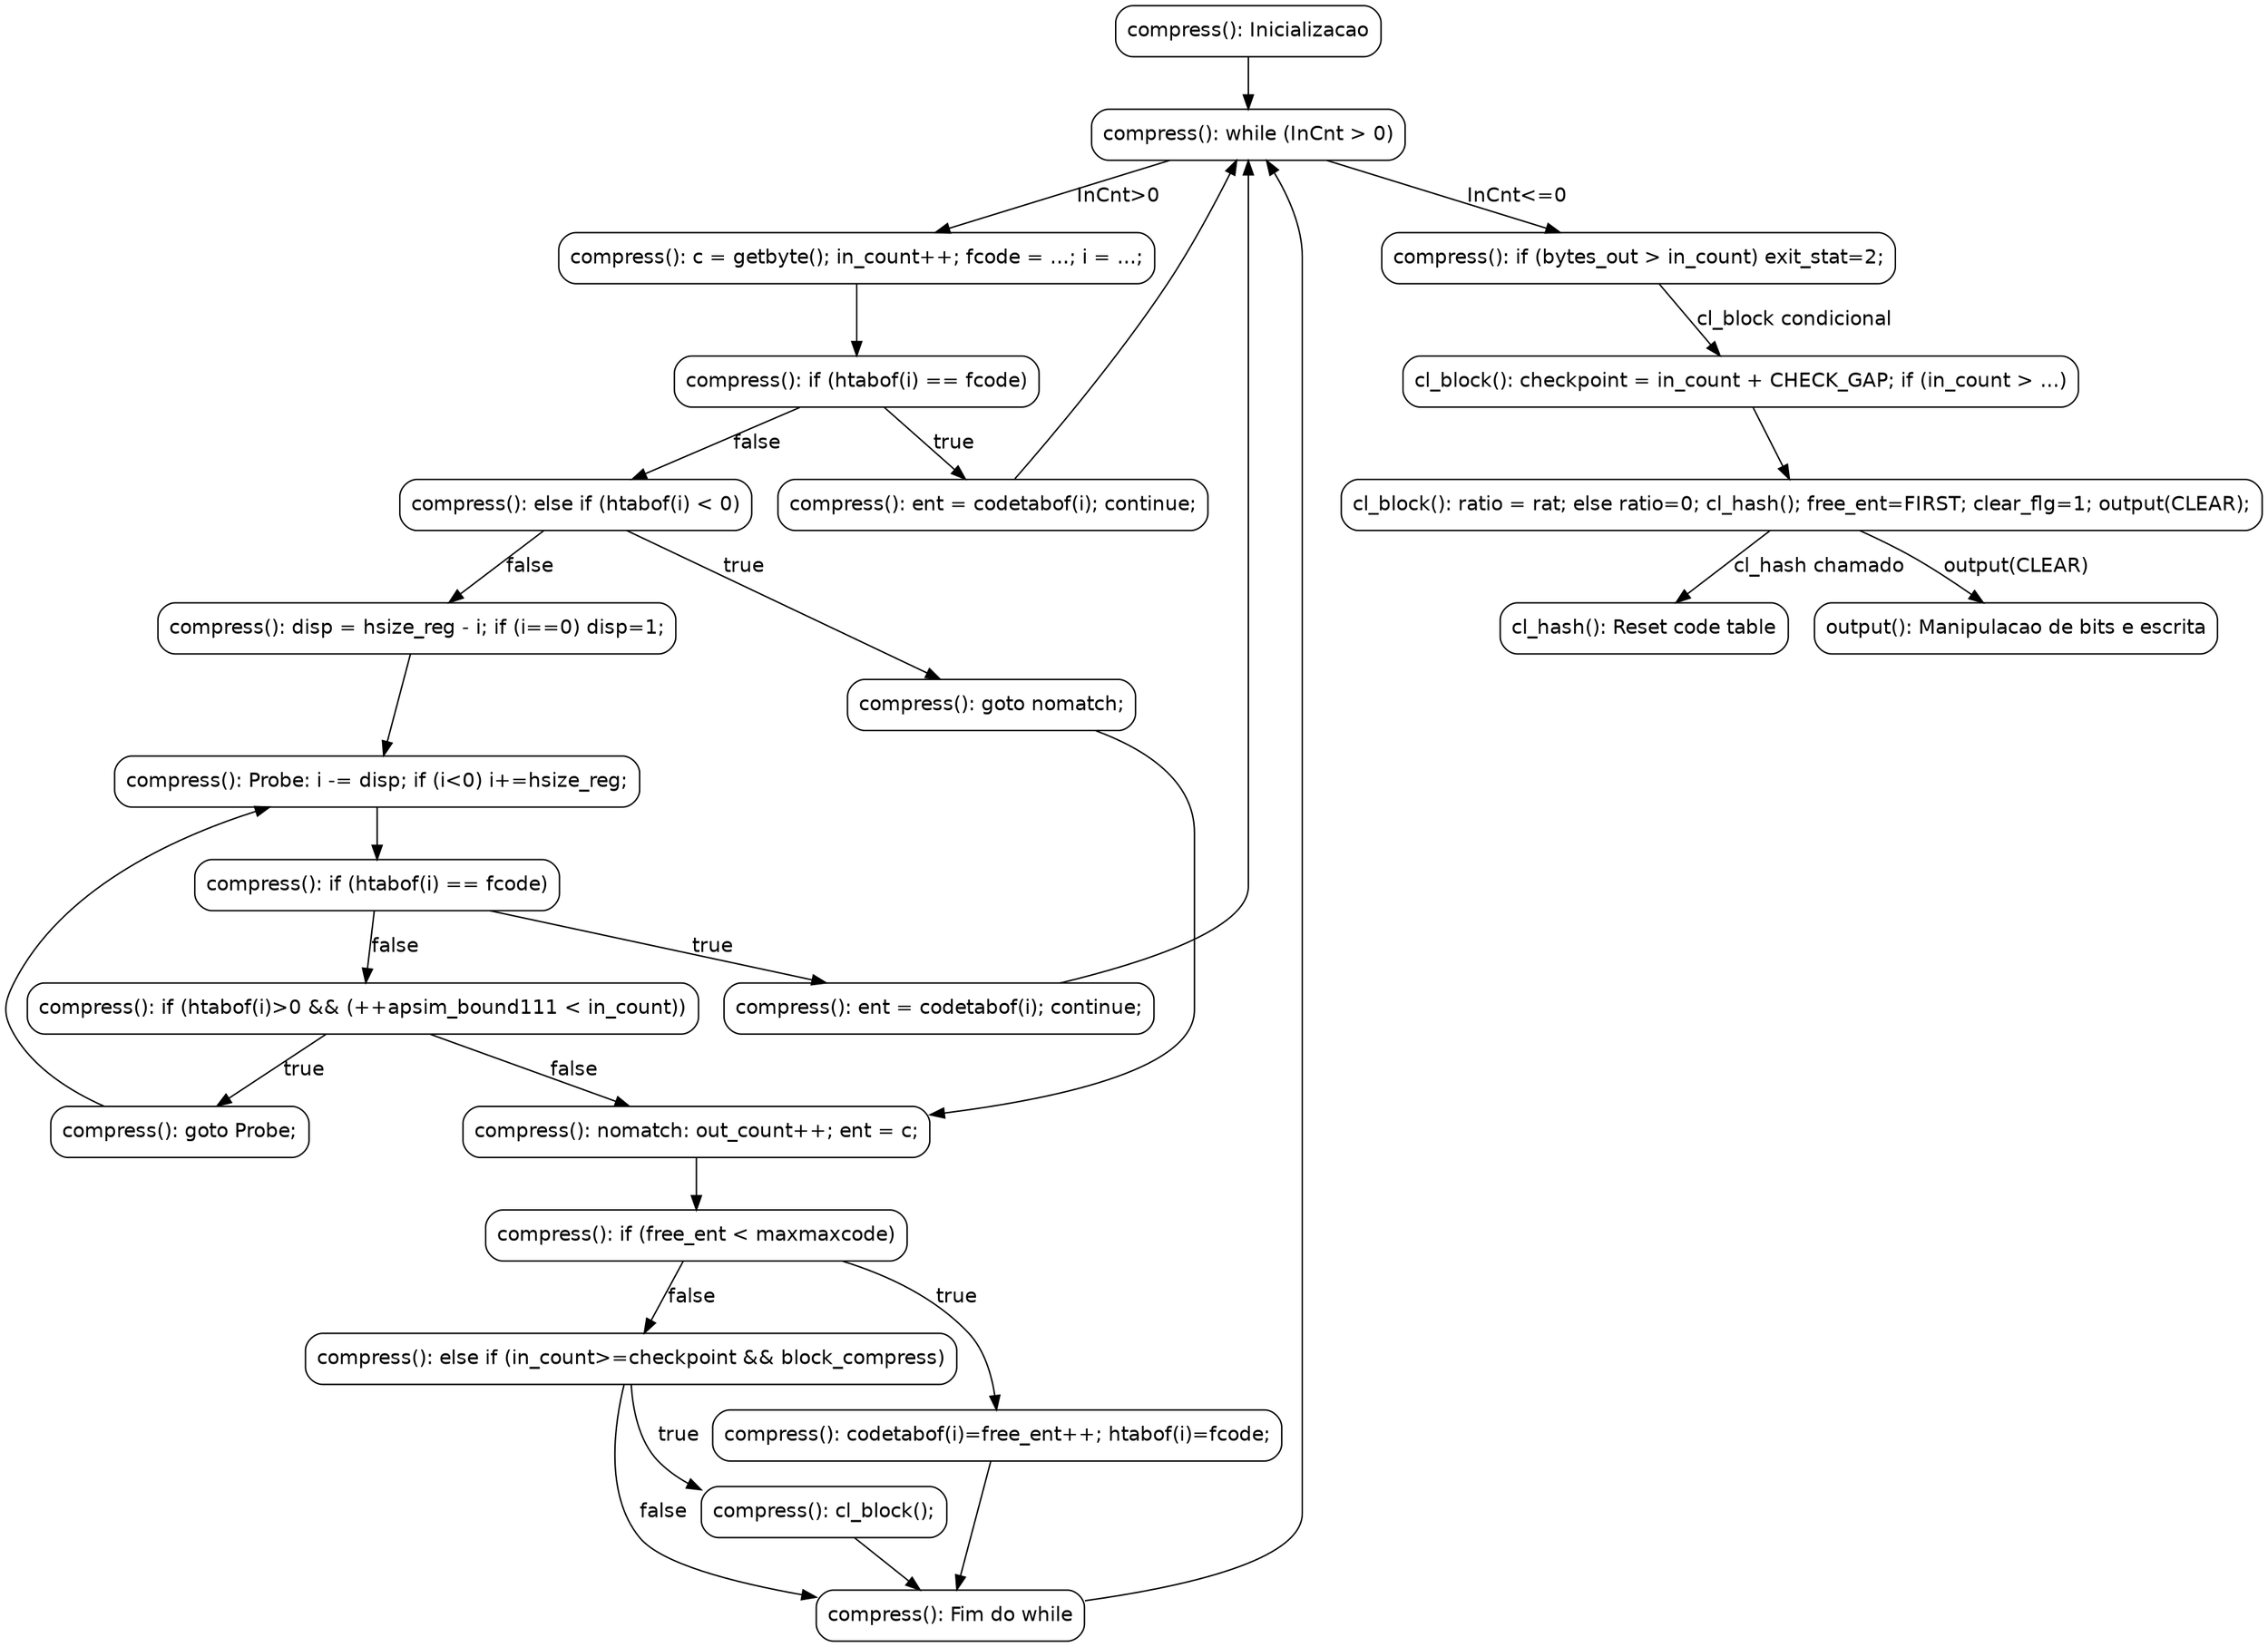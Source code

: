 digraph compress_CFG {
    node [shape=box, style=rounded, fontname="Helvetica"];
    edge [fontname="Helvetica"];

    // Nos principais
    N1 [label="compress(): Inicializacao"];
    N2 [label="compress(): while (InCnt > 0)"];
    N3 [label="compress(): c = getbyte(); in_count++; fcode = ...; i = ...;"];
    N4 [label="compress(): if (htabof(i) == fcode)"];
    N5 [label="compress(): ent = codetabof(i); continue;"];
    N6 [label="compress(): else if (htabof(i) < 0)"];
    N7 [label="compress(): goto nomatch;"];
    N8 [label="compress(): disp = hsize_reg - i; if (i==0) disp=1;"];
    N9 [label="compress(): Probe: i -= disp; if (i<0) i+=hsize_reg;"];
    N10 [label="compress(): if (htabof(i) == fcode)"];
    N11 [label="compress(): ent = codetabof(i); continue;"];
    N12 [label="compress(): if (htabof(i)>0 && (++apsim_bound111 < in_count))"];
    N13 [label="compress(): goto Probe;"];
    N14 [label="compress(): nomatch: out_count++; ent = c;"];
    N15 [label="compress(): if (free_ent < maxmaxcode)"];
    N16 [label="compress(): codetabof(i)=free_ent++; htabof(i)=fcode;"];
    N17 [label="compress(): else if (in_count>=checkpoint && block_compress)"];
    N18 [label="compress(): cl_block();"];
    N19 [label="compress(): Fim do while"];
    N20 [label="compress(): if (bytes_out > in_count) exit_stat=2;"];
    N21 [label="cl_block(): checkpoint = in_count + CHECK_GAP; if (in_count > ...)"];
    N22 [label="cl_block(): ratio = rat; else ratio=0; cl_hash(); free_ent=FIRST; clear_flg=1; output(CLEAR);"];
    N23 [label="cl_hash(): Reset code table"];
    N24 [label="output(): Manipulacao de bits e escrita"];

    // Arestas
    N1 -> N2;
    N2 -> N3 [label="InCnt>0"];
    N2 -> N20 [label="InCnt<=0"];
    N3 -> N4;
    N4 -> N5 [label="true"];
    N4 -> N6 [label="false"];
    N5 -> N2;
    N6 -> N7 [label="true"];
    N6 -> N8 [label="false"];
    N7 -> N14;
    N8 -> N9;
    N9 -> N10;
    N10 -> N11 [label="true"];
    N10 -> N12 [label="false"];
    N11 -> N2;
    N12 -> N13 [label="true"];
    N12 -> N14 [label="false"];
    N13 -> N9;
    N14 -> N15;
    N15 -> N16 [label="true"];
    N15 -> N17 [label="false"];
    N16 -> N19;
    N17 -> N18 [label="true"];
    N17 -> N19 [label="false"];
    N18 -> N19;
    N19 -> N2;
    N20 -> N21 [label="cl_block condicional"];
    N21 -> N22;
    N22 -> N23 [label="cl_hash chamado"];
    N22 -> N24 [label="output(CLEAR)"];
}